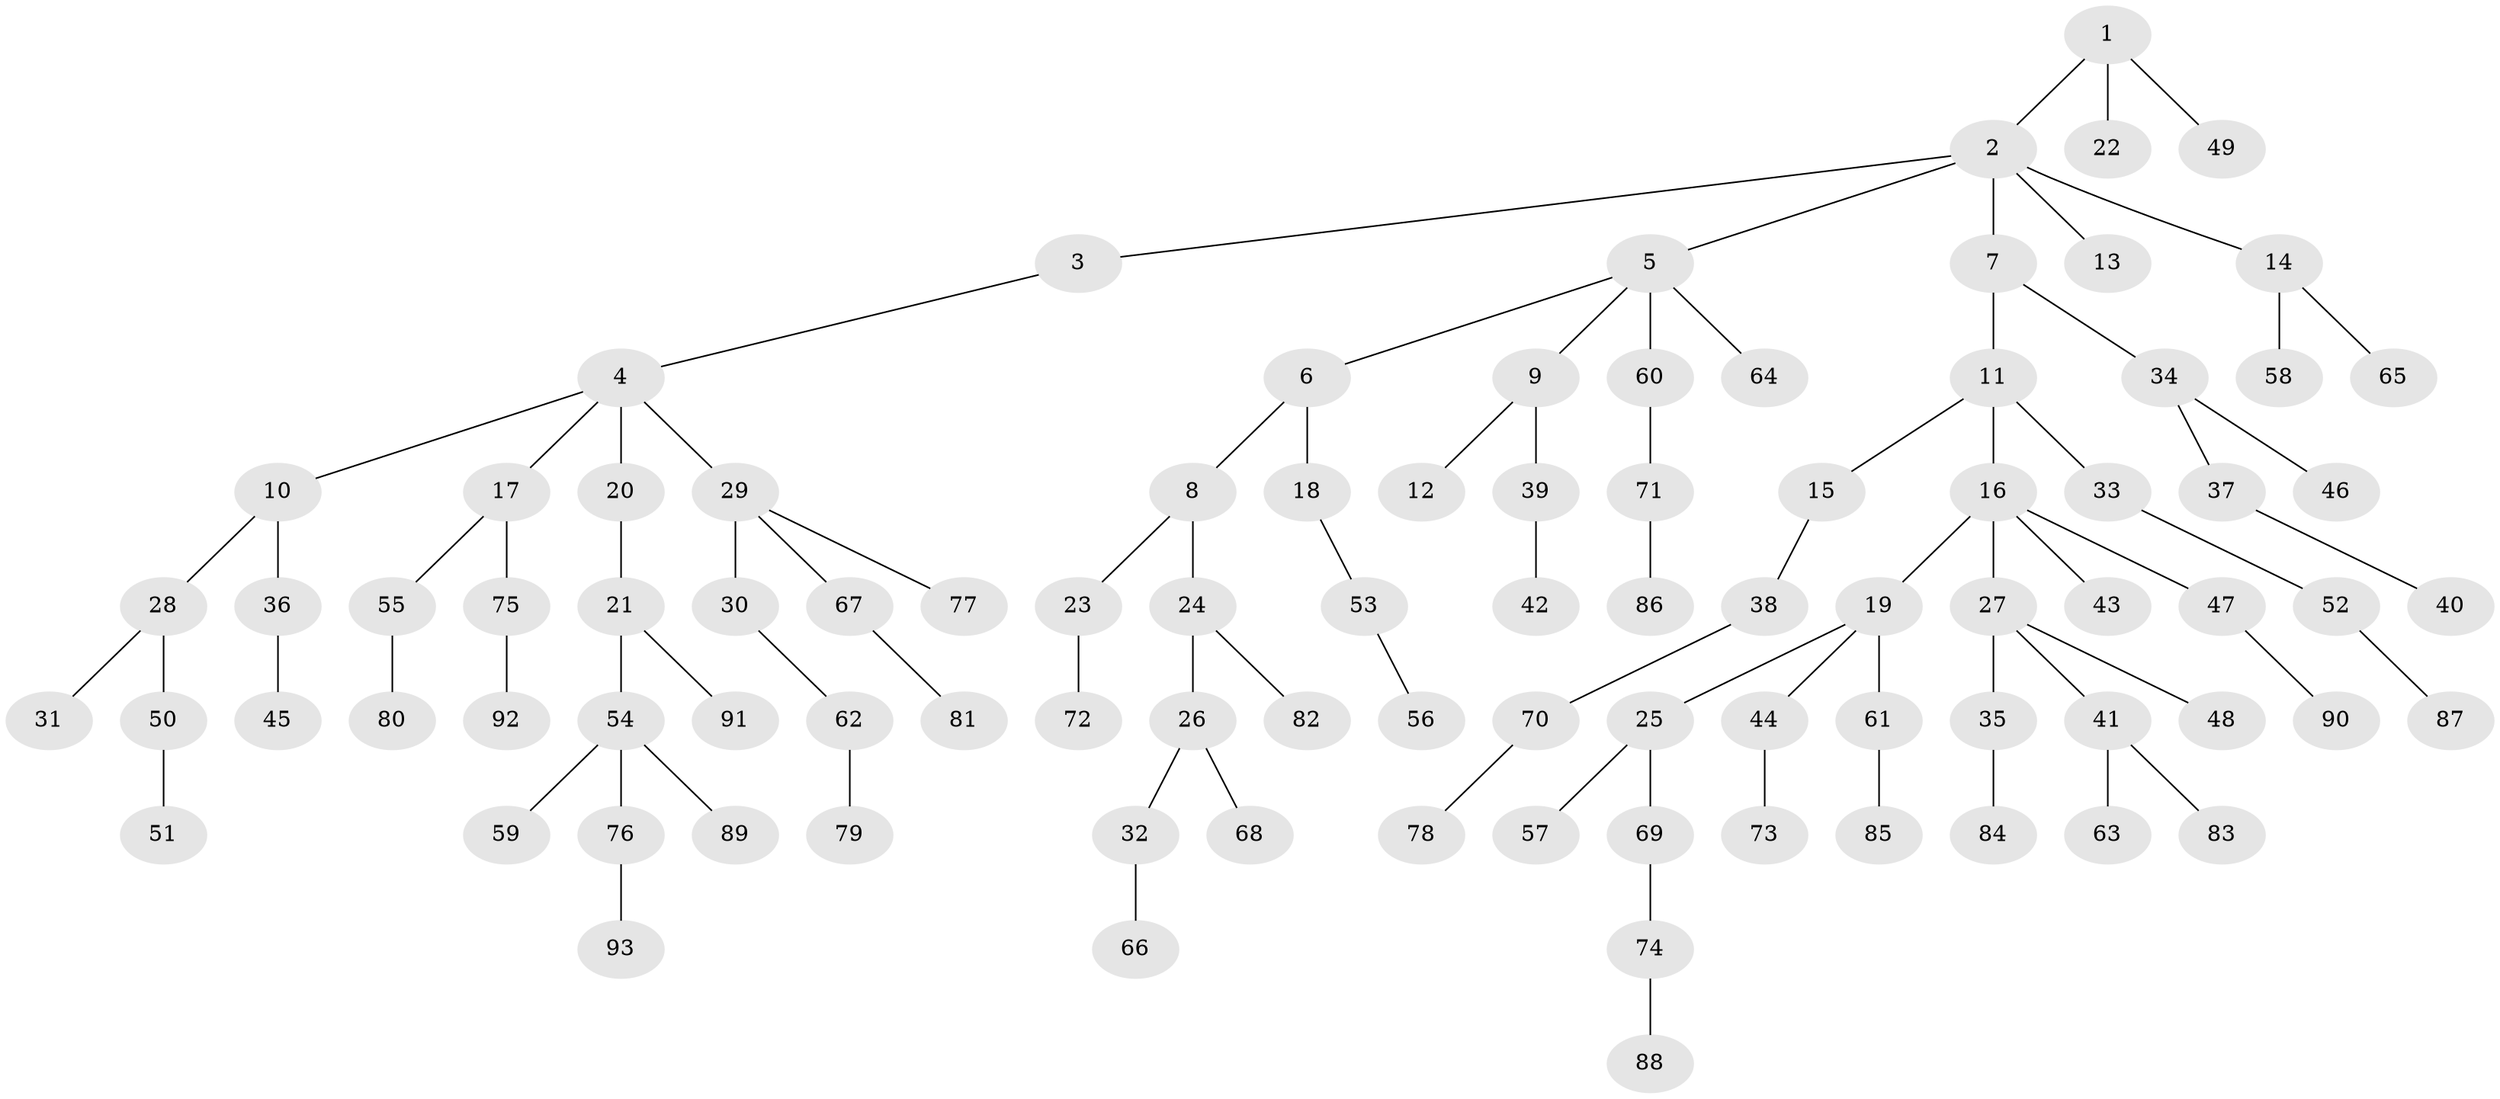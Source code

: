 // coarse degree distribution, {7: 0.015384615384615385, 2: 0.24615384615384617, 5: 0.03076923076923077, 3: 0.13846153846153847, 4: 0.07692307692307693, 1: 0.49230769230769234}
// Generated by graph-tools (version 1.1) at 2025/19/03/04/25 18:19:25]
// undirected, 93 vertices, 92 edges
graph export_dot {
graph [start="1"]
  node [color=gray90,style=filled];
  1;
  2;
  3;
  4;
  5;
  6;
  7;
  8;
  9;
  10;
  11;
  12;
  13;
  14;
  15;
  16;
  17;
  18;
  19;
  20;
  21;
  22;
  23;
  24;
  25;
  26;
  27;
  28;
  29;
  30;
  31;
  32;
  33;
  34;
  35;
  36;
  37;
  38;
  39;
  40;
  41;
  42;
  43;
  44;
  45;
  46;
  47;
  48;
  49;
  50;
  51;
  52;
  53;
  54;
  55;
  56;
  57;
  58;
  59;
  60;
  61;
  62;
  63;
  64;
  65;
  66;
  67;
  68;
  69;
  70;
  71;
  72;
  73;
  74;
  75;
  76;
  77;
  78;
  79;
  80;
  81;
  82;
  83;
  84;
  85;
  86;
  87;
  88;
  89;
  90;
  91;
  92;
  93;
  1 -- 2;
  1 -- 22;
  1 -- 49;
  2 -- 3;
  2 -- 5;
  2 -- 7;
  2 -- 13;
  2 -- 14;
  3 -- 4;
  4 -- 10;
  4 -- 17;
  4 -- 20;
  4 -- 29;
  5 -- 6;
  5 -- 9;
  5 -- 60;
  5 -- 64;
  6 -- 8;
  6 -- 18;
  7 -- 11;
  7 -- 34;
  8 -- 23;
  8 -- 24;
  9 -- 12;
  9 -- 39;
  10 -- 28;
  10 -- 36;
  11 -- 15;
  11 -- 16;
  11 -- 33;
  14 -- 58;
  14 -- 65;
  15 -- 38;
  16 -- 19;
  16 -- 27;
  16 -- 43;
  16 -- 47;
  17 -- 55;
  17 -- 75;
  18 -- 53;
  19 -- 25;
  19 -- 44;
  19 -- 61;
  20 -- 21;
  21 -- 54;
  21 -- 91;
  23 -- 72;
  24 -- 26;
  24 -- 82;
  25 -- 57;
  25 -- 69;
  26 -- 32;
  26 -- 68;
  27 -- 35;
  27 -- 41;
  27 -- 48;
  28 -- 31;
  28 -- 50;
  29 -- 30;
  29 -- 67;
  29 -- 77;
  30 -- 62;
  32 -- 66;
  33 -- 52;
  34 -- 37;
  34 -- 46;
  35 -- 84;
  36 -- 45;
  37 -- 40;
  38 -- 70;
  39 -- 42;
  41 -- 63;
  41 -- 83;
  44 -- 73;
  47 -- 90;
  50 -- 51;
  52 -- 87;
  53 -- 56;
  54 -- 59;
  54 -- 76;
  54 -- 89;
  55 -- 80;
  60 -- 71;
  61 -- 85;
  62 -- 79;
  67 -- 81;
  69 -- 74;
  70 -- 78;
  71 -- 86;
  74 -- 88;
  75 -- 92;
  76 -- 93;
}
